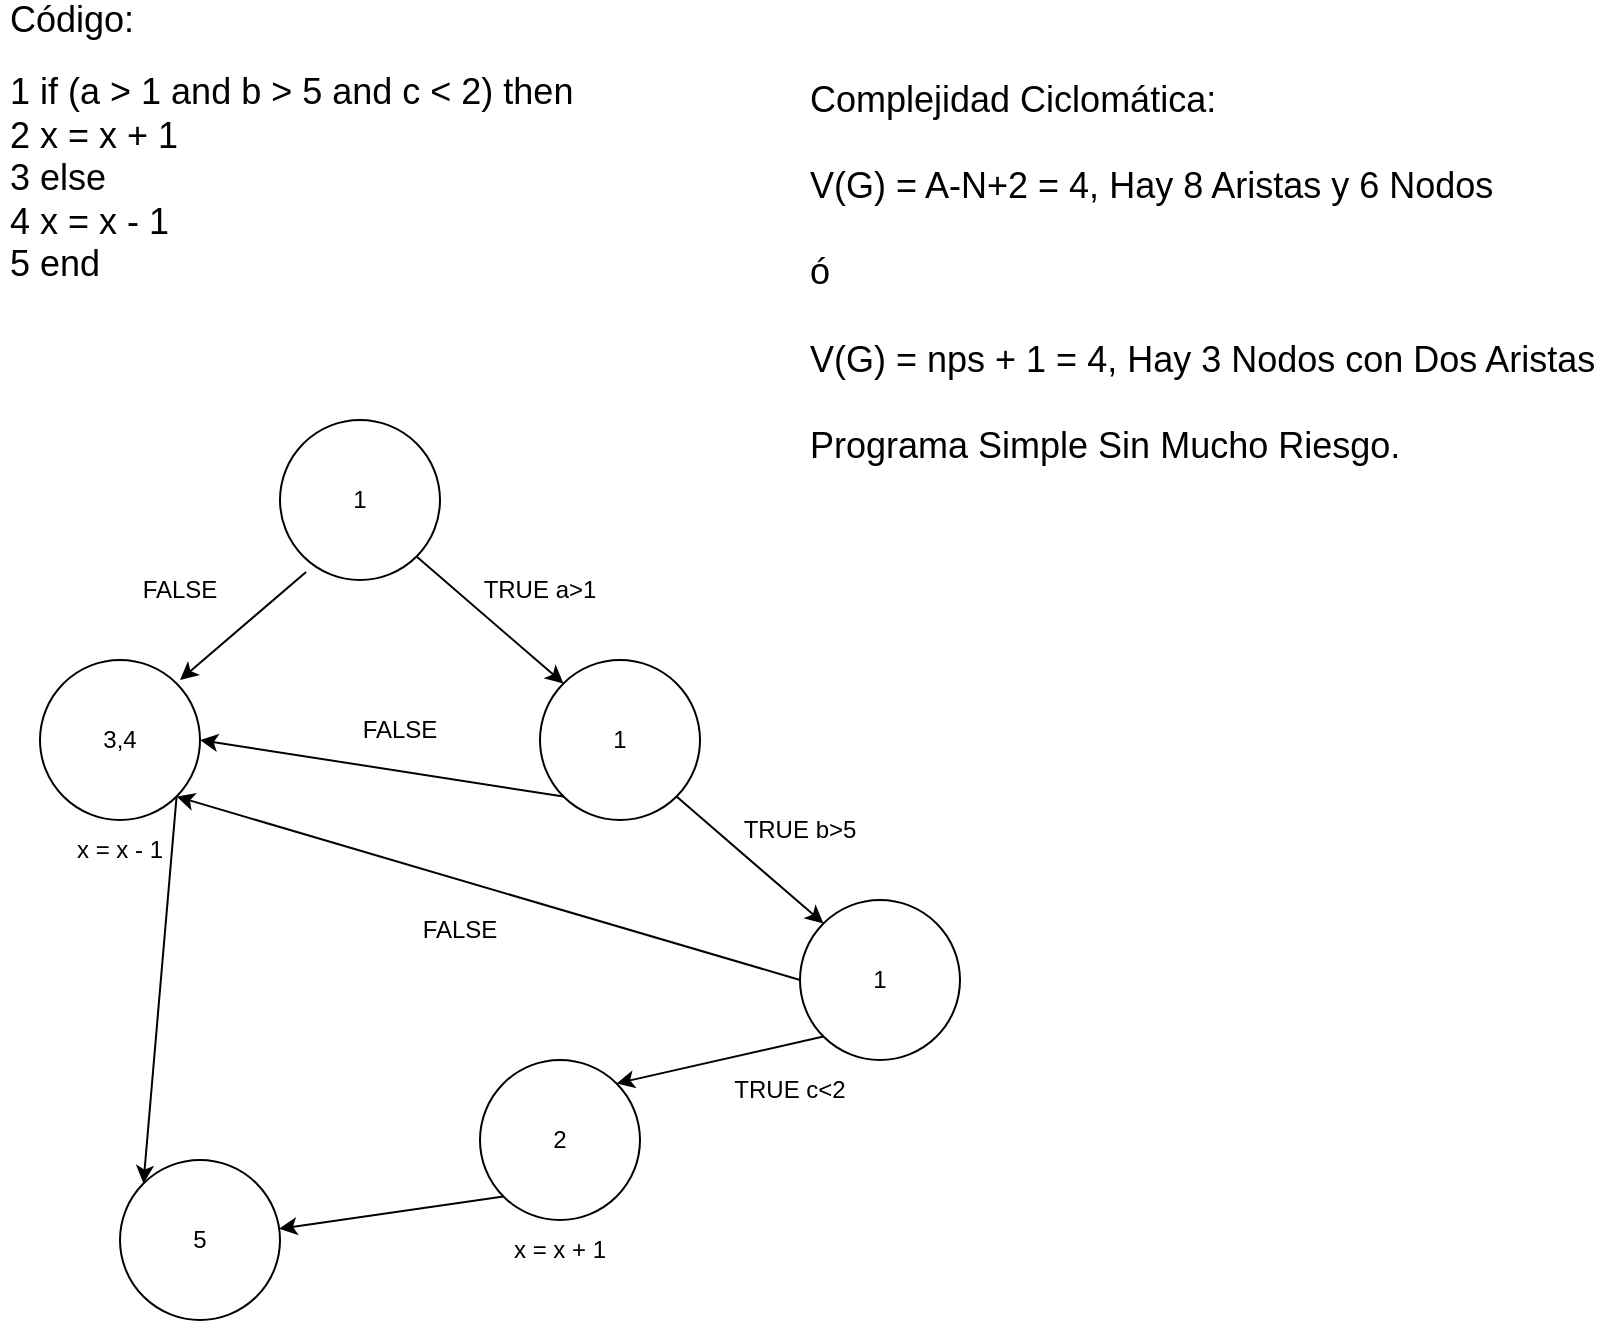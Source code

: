 <mxfile version="23.1.6" type="google">
  <diagram name="Página-1" id="lbi4iF0RO1f9NUFONs0d">
    <mxGraphModel grid="1" page="1" gridSize="10" guides="1" tooltips="1" connect="1" arrows="1" fold="1" pageScale="1" pageWidth="827" pageHeight="1169" math="0" shadow="0">
      <root>
        <mxCell id="0" />
        <mxCell id="1" parent="0" />
        <mxCell id="OIFktgtY4Z5cK-gP_005-1" value="&lt;font style=&quot;font-size: 18px;&quot;&gt;Código:&lt;/font&gt;&lt;br&gt;&lt;br&gt;&lt;font style=&quot;font-size: 18px;&quot;&gt;1 if (a &amp;gt; 1 and b &amp;gt; 5 and c &amp;lt; 2) then&lt;br&gt;2 x = x + 1&lt;br&gt;3 else&lt;br&gt;4 x = x - 1&lt;br&gt;5 end&lt;br&gt;&lt;/font&gt;" style="text;html=1;spacing=5;spacingTop=-20;whiteSpace=wrap;overflow=hidden;rounded=0;" vertex="1" parent="1">
          <mxGeometry width="300" height="200" as="geometry" />
        </mxCell>
        <mxCell id="OIFktgtY4Z5cK-gP_005-2" value="" style="ellipse;whiteSpace=wrap;html=1;aspect=fixed;" vertex="1" parent="1">
          <mxGeometry x="140" y="200" width="80" height="80" as="geometry" />
        </mxCell>
        <mxCell id="OIFktgtY4Z5cK-gP_005-3" value="1" style="text;html=1;align=center;verticalAlign=middle;whiteSpace=wrap;rounded=0;" vertex="1" parent="1">
          <mxGeometry x="150" y="225" width="60" height="30" as="geometry" />
        </mxCell>
        <mxCell id="OIFktgtY4Z5cK-gP_005-4" value="" style="ellipse;whiteSpace=wrap;html=1;aspect=fixed;" vertex="1" parent="1">
          <mxGeometry x="270" y="320" width="80" height="80" as="geometry" />
        </mxCell>
        <mxCell id="OIFktgtY4Z5cK-gP_005-5" value="" style="ellipse;whiteSpace=wrap;html=1;aspect=fixed;" vertex="1" parent="1">
          <mxGeometry x="20" y="320" width="80" height="80" as="geometry" />
        </mxCell>
        <mxCell id="OIFktgtY4Z5cK-gP_005-6" value="1" style="text;html=1;align=center;verticalAlign=middle;whiteSpace=wrap;rounded=0;" vertex="1" parent="1">
          <mxGeometry x="280" y="345" width="60" height="30" as="geometry" />
        </mxCell>
        <mxCell id="OIFktgtY4Z5cK-gP_005-7" value="3,4" style="text;html=1;align=center;verticalAlign=middle;whiteSpace=wrap;rounded=0;" vertex="1" parent="1">
          <mxGeometry x="30" y="345" width="60" height="30" as="geometry" />
        </mxCell>
        <mxCell id="OIFktgtY4Z5cK-gP_005-8" value="" style="endArrow=classic;html=1;rounded=0;entryX=0;entryY=0;entryDx=0;entryDy=0;exitX=1;exitY=1;exitDx=0;exitDy=0;" edge="1" parent="1" source="OIFktgtY4Z5cK-gP_005-2" target="OIFktgtY4Z5cK-gP_005-4">
          <mxGeometry width="50" height="50" relative="1" as="geometry">
            <mxPoint x="210" y="430" as="sourcePoint" />
            <mxPoint x="271.716" y="331.716" as="targetPoint" />
          </mxGeometry>
        </mxCell>
        <mxCell id="OIFktgtY4Z5cK-gP_005-9" value="" style="endArrow=classic;html=1;rounded=0;exitX=0.163;exitY=0.95;exitDx=0;exitDy=0;exitPerimeter=0;" edge="1" parent="1" source="OIFktgtY4Z5cK-gP_005-2">
          <mxGeometry width="50" height="50" relative="1" as="geometry">
            <mxPoint x="210" y="430" as="sourcePoint" />
            <mxPoint x="90" y="330" as="targetPoint" />
          </mxGeometry>
        </mxCell>
        <mxCell id="OIFktgtY4Z5cK-gP_005-10" value="TRUE a&amp;gt;1" style="text;html=1;align=center;verticalAlign=middle;whiteSpace=wrap;rounded=0;" vertex="1" parent="1">
          <mxGeometry x="240" y="270" width="60" height="30" as="geometry" />
        </mxCell>
        <mxCell id="OIFktgtY4Z5cK-gP_005-11" value="FALSE" style="text;html=1;align=center;verticalAlign=middle;whiteSpace=wrap;rounded=0;" vertex="1" parent="1">
          <mxGeometry x="60" y="270" width="60" height="30" as="geometry" />
        </mxCell>
        <mxCell id="OIFktgtY4Z5cK-gP_005-12" value="" style="ellipse;whiteSpace=wrap;html=1;aspect=fixed;" vertex="1" parent="1">
          <mxGeometry x="60" y="570" width="80" height="80" as="geometry" />
        </mxCell>
        <mxCell id="OIFktgtY4Z5cK-gP_005-13" value="" style="endArrow=classic;html=1;rounded=0;exitX=0;exitY=1;exitDx=0;exitDy=0;entryX=1;entryY=0.5;entryDx=0;entryDy=0;" edge="1" parent="1" source="OIFktgtY4Z5cK-gP_005-4" target="OIFktgtY4Z5cK-gP_005-5">
          <mxGeometry width="50" height="50" relative="1" as="geometry">
            <mxPoint x="271.716" y="388.284" as="sourcePoint" />
            <mxPoint x="210" y="390" as="targetPoint" />
          </mxGeometry>
        </mxCell>
        <mxCell id="OIFktgtY4Z5cK-gP_005-14" value="" style="endArrow=classic;html=1;rounded=0;exitX=1;exitY=1;exitDx=0;exitDy=0;entryX=0;entryY=0;entryDx=0;entryDy=0;" edge="1" parent="1" source="OIFktgtY4Z5cK-gP_005-5" target="OIFktgtY4Z5cK-gP_005-12">
          <mxGeometry width="50" height="50" relative="1" as="geometry">
            <mxPoint x="330" y="430" as="sourcePoint" />
            <mxPoint x="380" y="380" as="targetPoint" />
          </mxGeometry>
        </mxCell>
        <mxCell id="OIFktgtY4Z5cK-gP_005-15" value="5" style="text;html=1;align=center;verticalAlign=middle;whiteSpace=wrap;rounded=0;" vertex="1" parent="1">
          <mxGeometry x="70" y="595" width="60" height="30" as="geometry" />
        </mxCell>
        <mxCell id="OIFktgtY4Z5cK-gP_005-16" value="&lt;font style=&quot;font-size: 18px;&quot;&gt;Complejidad Ciclomática:&lt;br&gt;&lt;br&gt;&lt;/font&gt;&lt;font style=&quot;font-size: 18px;&quot;&gt;V(G) = A-N+2 = 4, Hay 8 Aristas y 6 Nodos&lt;br&gt;&lt;br&gt;ó&lt;br&gt;&lt;br&gt;V(G) = nps + 1 = 4, Hay 3 Nodos con Dos Aristas&lt;br&gt;&lt;br&gt;Programa Simple Sin Mucho Riesgo.&lt;/font&gt;" style="text;html=1;spacing=5;spacingTop=-20;whiteSpace=wrap;overflow=hidden;rounded=0;" vertex="1" parent="1">
          <mxGeometry x="400" y="40" width="410" height="200" as="geometry" />
        </mxCell>
        <mxCell id="hVonTDIY3AA2XjIr-Yvz-1" value="" style="ellipse;whiteSpace=wrap;html=1;aspect=fixed;" vertex="1" parent="1">
          <mxGeometry x="400" y="440" width="80" height="80" as="geometry" />
        </mxCell>
        <mxCell id="hVonTDIY3AA2XjIr-Yvz-2" value="1" style="text;html=1;align=center;verticalAlign=middle;whiteSpace=wrap;rounded=0;" vertex="1" parent="1">
          <mxGeometry x="410" y="465" width="60" height="30" as="geometry" />
        </mxCell>
        <mxCell id="hVonTDIY3AA2XjIr-Yvz-3" value="" style="endArrow=classic;html=1;rounded=0;entryX=0;entryY=0;entryDx=0;entryDy=0;exitX=1;exitY=1;exitDx=0;exitDy=0;" edge="1" parent="1" source="OIFktgtY4Z5cK-gP_005-4" target="hVonTDIY3AA2XjIr-Yvz-1">
          <mxGeometry width="50" height="50" relative="1" as="geometry">
            <mxPoint x="240" y="360" as="sourcePoint" />
            <mxPoint x="290" y="310" as="targetPoint" />
          </mxGeometry>
        </mxCell>
        <mxCell id="hVonTDIY3AA2XjIr-Yvz-4" value="TRUE b&amp;gt;5" style="text;html=1;align=center;verticalAlign=middle;whiteSpace=wrap;rounded=0;" vertex="1" parent="1">
          <mxGeometry x="370" y="390" width="60" height="30" as="geometry" />
        </mxCell>
        <mxCell id="hVonTDIY3AA2XjIr-Yvz-6" value="TRUE c&amp;lt;2" style="text;html=1;align=center;verticalAlign=middle;whiteSpace=wrap;rounded=0;" vertex="1" parent="1">
          <mxGeometry x="360" y="520" width="70" height="30" as="geometry" />
        </mxCell>
        <mxCell id="hVonTDIY3AA2XjIr-Yvz-7" value="" style="endArrow=classic;html=1;rounded=0;entryX=1;entryY=1;entryDx=0;entryDy=0;exitX=0;exitY=0.5;exitDx=0;exitDy=0;" edge="1" parent="1" source="hVonTDIY3AA2XjIr-Yvz-1" target="OIFktgtY4Z5cK-gP_005-5">
          <mxGeometry width="50" height="50" relative="1" as="geometry">
            <mxPoint x="240" y="360" as="sourcePoint" />
            <mxPoint x="290" y="310" as="targetPoint" />
          </mxGeometry>
        </mxCell>
        <mxCell id="eCRRU3kenevtmKRuLHsb-1" value="FALSE" style="text;html=1;align=center;verticalAlign=middle;whiteSpace=wrap;rounded=0;" vertex="1" parent="1">
          <mxGeometry x="170" y="340" width="60" height="30" as="geometry" />
        </mxCell>
        <mxCell id="eCRRU3kenevtmKRuLHsb-2" value="FALSE" style="text;html=1;align=center;verticalAlign=middle;whiteSpace=wrap;rounded=0;" vertex="1" parent="1">
          <mxGeometry x="200" y="440" width="60" height="30" as="geometry" />
        </mxCell>
        <mxCell id="eCRRU3kenevtmKRuLHsb-3" value="x = x - 1" style="text;html=1;align=center;verticalAlign=middle;whiteSpace=wrap;rounded=0;" vertex="1" parent="1">
          <mxGeometry x="25" y="400" width="70" height="30" as="geometry" />
        </mxCell>
        <mxCell id="eCRRU3kenevtmKRuLHsb-4" value="" style="ellipse;whiteSpace=wrap;html=1;aspect=fixed;" vertex="1" parent="1">
          <mxGeometry x="240" y="520" width="80" height="80" as="geometry" />
        </mxCell>
        <mxCell id="eCRRU3kenevtmKRuLHsb-5" value="" style="endArrow=classic;html=1;rounded=0;entryX=1;entryY=0;entryDx=0;entryDy=0;exitX=0;exitY=1;exitDx=0;exitDy=0;" edge="1" parent="1" source="hVonTDIY3AA2XjIr-Yvz-1" target="eCRRU3kenevtmKRuLHsb-4">
          <mxGeometry width="50" height="50" relative="1" as="geometry">
            <mxPoint x="390" y="290" as="sourcePoint" />
            <mxPoint x="440" y="240" as="targetPoint" />
          </mxGeometry>
        </mxCell>
        <mxCell id="eCRRU3kenevtmKRuLHsb-6" value="" style="endArrow=classic;html=1;rounded=0;exitX=0;exitY=1;exitDx=0;exitDy=0;" edge="1" parent="1" source="eCRRU3kenevtmKRuLHsb-4" target="OIFktgtY4Z5cK-gP_005-12">
          <mxGeometry width="50" height="50" relative="1" as="geometry">
            <mxPoint x="390" y="290" as="sourcePoint" />
            <mxPoint x="440" y="240" as="targetPoint" />
          </mxGeometry>
        </mxCell>
        <mxCell id="eCRRU3kenevtmKRuLHsb-7" value="2" style="text;html=1;align=center;verticalAlign=middle;whiteSpace=wrap;rounded=0;" vertex="1" parent="1">
          <mxGeometry x="250" y="545" width="60" height="30" as="geometry" />
        </mxCell>
        <mxCell id="eCRRU3kenevtmKRuLHsb-8" value="x = x + 1" style="text;html=1;align=center;verticalAlign=middle;whiteSpace=wrap;rounded=0;" vertex="1" parent="1">
          <mxGeometry x="250" y="600" width="60" height="30" as="geometry" />
        </mxCell>
      </root>
    </mxGraphModel>
  </diagram>
</mxfile>

